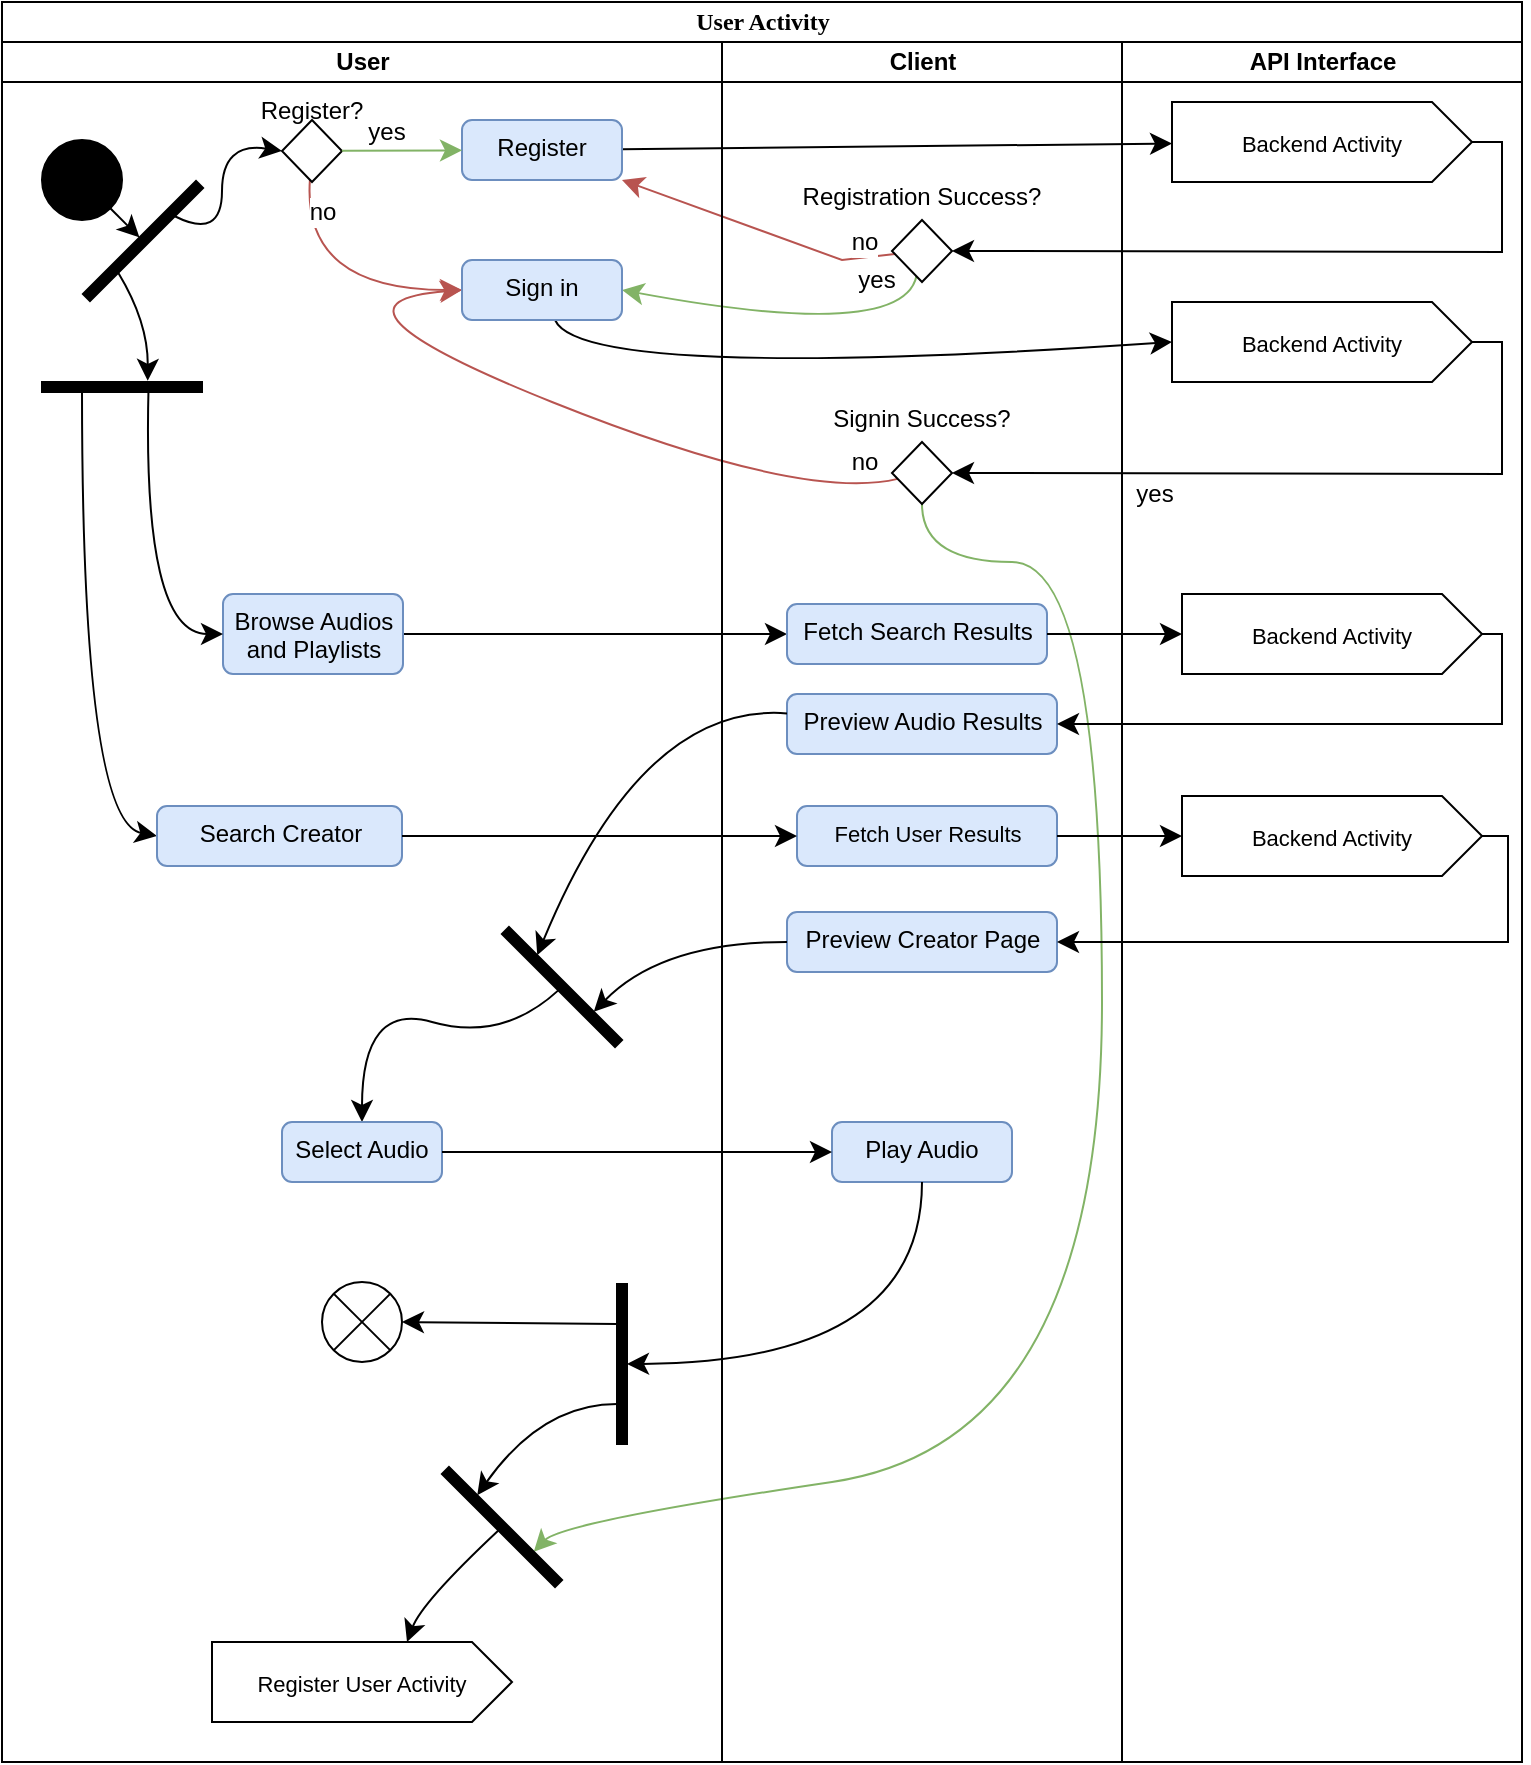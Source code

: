 <mxfile version="24.3.1" type="github">
  <diagram name="Page-1" id="0783ab3e-0a74-02c8-0abd-f7b4e66b4bec">
    <mxGraphModel dx="1709" dy="901" grid="1" gridSize="10" guides="1" tooltips="1" connect="1" arrows="1" fold="1" page="0" pageScale="1" pageWidth="850" pageHeight="1100" background="none" math="0" shadow="0">
      <root>
        <mxCell id="0" />
        <mxCell id="1" parent="0" />
        <mxCell id="1c1d494c118603dd-1" value="User Activity" style="swimlane;html=1;childLayout=stackLayout;startSize=20;rounded=0;shadow=0;comic=0;labelBackgroundColor=none;strokeWidth=1;fontFamily=Verdana;fontSize=12;align=center;" parent="1" vertex="1">
          <mxGeometry x="40" width="760" height="880" as="geometry" />
        </mxCell>
        <mxCell id="GuyPCth5NAUrWhtiXJ_c-11" style="edgeStyle=none;curved=0;rounded=0;orthogonalLoop=1;jettySize=auto;html=1;entryX=1;entryY=0.5;entryDx=0;entryDy=0;fontSize=12;startSize=8;endSize=8;exitX=1;exitY=0.5;exitDx=0;exitDy=0;exitPerimeter=0;" parent="1c1d494c118603dd-1" source="GuyPCth5NAUrWhtiXJ_c-9" target="GuyPCth5NAUrWhtiXJ_c-10" edge="1">
          <mxGeometry relative="1" as="geometry">
            <Array as="points">
              <mxPoint x="750" y="70" />
              <mxPoint x="750" y="125" />
            </Array>
          </mxGeometry>
        </mxCell>
        <mxCell id="GuyPCth5NAUrWhtiXJ_c-12" style="edgeStyle=none;curved=1;rounded=0;orthogonalLoop=1;jettySize=auto;html=1;fontSize=12;startSize=8;endSize=8;entryX=1;entryY=0.5;entryDx=0;entryDy=0;fillColor=#d5e8d4;strokeColor=#82b366;" parent="1c1d494c118603dd-1" source="GuyPCth5NAUrWhtiXJ_c-10" target="GuyPCth5NAUrWhtiXJ_c-37" edge="1">
          <mxGeometry relative="1" as="geometry">
            <mxPoint x="220.0" y="200.0" as="targetPoint" />
            <Array as="points">
              <mxPoint x="450" y="170" />
            </Array>
          </mxGeometry>
        </mxCell>
        <mxCell id="GuyPCth5NAUrWhtiXJ_c-17" value="yes" style="edgeLabel;html=1;align=center;verticalAlign=middle;resizable=0;points=[];fontSize=12;" parent="GuyPCth5NAUrWhtiXJ_c-12" vertex="1" connectable="0">
          <mxGeometry x="-0.262" y="-1" relative="1" as="geometry">
            <mxPoint x="17" y="-25" as="offset" />
          </mxGeometry>
        </mxCell>
        <mxCell id="GuyPCth5NAUrWhtiXJ_c-24" style="edgeStyle=none;curved=0;rounded=0;orthogonalLoop=1;jettySize=auto;html=1;fontSize=12;startSize=8;endSize=8;exitX=1;exitY=0.5;exitDx=0;exitDy=0;exitPerimeter=0;entryX=1;entryY=0.5;entryDx=0;entryDy=0;" parent="1c1d494c118603dd-1" source="GuyPCth5NAUrWhtiXJ_c-20" target="GuyPCth5NAUrWhtiXJ_c-23" edge="1">
          <mxGeometry relative="1" as="geometry">
            <mxPoint x="740" y="179" as="sourcePoint" />
            <mxPoint x="510" y="249" as="targetPoint" />
            <Array as="points">
              <mxPoint x="750" y="170" />
              <mxPoint x="750" y="236" />
            </Array>
          </mxGeometry>
        </mxCell>
        <mxCell id="GuyPCth5NAUrWhtiXJ_c-27" style="edgeStyle=none;curved=0;rounded=0;orthogonalLoop=1;jettySize=auto;html=1;fontSize=12;startSize=8;endSize=8;fillColor=#f8cecc;strokeColor=#b85450;entryX=1;entryY=1;entryDx=0;entryDy=0;" parent="1c1d494c118603dd-1" source="GuyPCth5NAUrWhtiXJ_c-10" target="GuyPCth5NAUrWhtiXJ_c-33" edge="1">
          <mxGeometry relative="1" as="geometry">
            <mxPoint x="290" y="130" as="targetPoint" />
            <Array as="points">
              <mxPoint x="420" y="129" />
            </Array>
          </mxGeometry>
        </mxCell>
        <mxCell id="GuyPCth5NAUrWhtiXJ_c-28" value="no" style="edgeLabel;html=1;align=center;verticalAlign=middle;resizable=0;points=[];fontSize=12;" parent="GuyPCth5NAUrWhtiXJ_c-27" vertex="1" connectable="0">
          <mxGeometry x="-0.236" y="-3" relative="1" as="geometry">
            <mxPoint x="36" y="3" as="offset" />
          </mxGeometry>
        </mxCell>
        <mxCell id="GuyPCth5NAUrWhtiXJ_c-36" style="edgeStyle=none;curved=1;rounded=0;orthogonalLoop=1;jettySize=auto;html=1;fontSize=12;startSize=8;endSize=8;" parent="1c1d494c118603dd-1" source="GuyPCth5NAUrWhtiXJ_c-33" target="GuyPCth5NAUrWhtiXJ_c-9" edge="1">
          <mxGeometry relative="1" as="geometry" />
        </mxCell>
        <mxCell id="GuyPCth5NAUrWhtiXJ_c-39" style="edgeStyle=none;curved=1;rounded=0;orthogonalLoop=1;jettySize=auto;html=1;entryX=0;entryY=0;entryDx=0;entryDy=20;entryPerimeter=0;fontSize=12;startSize=8;endSize=8;" parent="1c1d494c118603dd-1" source="GuyPCth5NAUrWhtiXJ_c-37" target="GuyPCth5NAUrWhtiXJ_c-20" edge="1">
          <mxGeometry relative="1" as="geometry">
            <Array as="points">
              <mxPoint x="290" y="190" />
            </Array>
          </mxGeometry>
        </mxCell>
        <mxCell id="GuyPCth5NAUrWhtiXJ_c-40" style="edgeStyle=none;curved=1;rounded=0;orthogonalLoop=1;jettySize=auto;html=1;entryX=0;entryY=0.5;entryDx=0;entryDy=0;fontSize=12;startSize=8;endSize=8;fillColor=#f8cecc;strokeColor=#b85450;" parent="1c1d494c118603dd-1" source="GuyPCth5NAUrWhtiXJ_c-23" target="GuyPCth5NAUrWhtiXJ_c-37" edge="1">
          <mxGeometry relative="1" as="geometry">
            <Array as="points">
              <mxPoint x="400" y="250" />
              <mxPoint x="150" y="150" />
            </Array>
          </mxGeometry>
        </mxCell>
        <mxCell id="GuyPCth5NAUrWhtiXJ_c-41" value="no" style="edgeLabel;html=1;align=center;verticalAlign=middle;resizable=0;points=[];fontSize=12;" parent="GuyPCth5NAUrWhtiXJ_c-40" vertex="1" connectable="0">
          <mxGeometry x="-0.826" y="1" relative="1" as="geometry">
            <mxPoint x="16" y="-18" as="offset" />
          </mxGeometry>
        </mxCell>
        <mxCell id="GuyPCth5NAUrWhtiXJ_c-46" style="edgeStyle=none;curved=1;rounded=0;orthogonalLoop=1;jettySize=auto;html=1;fontSize=12;startSize=8;endSize=8;exitX=0.5;exitY=1;exitDx=0;exitDy=0;fillColor=#d5e8d4;strokeColor=#82b366;entryX=0.75;entryY=0;entryDx=0;entryDy=0;" parent="1c1d494c118603dd-1" source="GuyPCth5NAUrWhtiXJ_c-23" target="GuyPCth5NAUrWhtiXJ_c-76" edge="1">
          <mxGeometry relative="1" as="geometry">
            <mxPoint x="290" y="470" as="targetPoint" />
            <Array as="points">
              <mxPoint x="460" y="280" />
              <mxPoint x="550" y="280" />
              <mxPoint x="550" y="720" />
              <mxPoint x="280" y="760" />
            </Array>
          </mxGeometry>
        </mxCell>
        <mxCell id="GuyPCth5NAUrWhtiXJ_c-47" value="yes" style="edgeLabel;html=1;align=center;verticalAlign=middle;resizable=0;points=[];fontSize=12;" parent="GuyPCth5NAUrWhtiXJ_c-46" vertex="1" connectable="0">
          <mxGeometry x="-0.607" relative="1" as="geometry">
            <mxPoint x="26" y="-83" as="offset" />
          </mxGeometry>
        </mxCell>
        <mxCell id="GuyPCth5NAUrWhtiXJ_c-87" style="edgeStyle=none;curved=1;rounded=0;orthogonalLoop=1;jettySize=auto;html=1;fontSize=12;startSize=8;endSize=8;entryX=0;entryY=0.5;entryDx=0;entryDy=0;" parent="1c1d494c118603dd-1" source="GuyPCth5NAUrWhtiXJ_c-31" target="GuyPCth5NAUrWhtiXJ_c-114" edge="1">
          <mxGeometry relative="1" as="geometry">
            <mxPoint x="630" y="340" as="targetPoint" />
          </mxGeometry>
        </mxCell>
        <mxCell id="1c1d494c118603dd-2" value="User" style="swimlane;html=1;startSize=20;" parent="1c1d494c118603dd-1" vertex="1">
          <mxGeometry y="20" width="360" height="860" as="geometry" />
        </mxCell>
        <mxCell id="GuyPCth5NAUrWhtiXJ_c-2" style="edgeStyle=none;curved=1;rounded=0;orthogonalLoop=1;jettySize=auto;html=1;fontSize=12;startSize=8;endSize=8;entryX=0.5;entryY=0;entryDx=0;entryDy=0;" parent="1c1d494c118603dd-2" source="60571a20871a0731-4" target="GuyPCth5NAUrWhtiXJ_c-72" edge="1">
          <mxGeometry relative="1" as="geometry">
            <mxPoint x="69.482" y="98.482" as="targetPoint" />
          </mxGeometry>
        </mxCell>
        <mxCell id="60571a20871a0731-4" value="" style="ellipse;whiteSpace=wrap;html=1;rounded=0;shadow=0;comic=0;labelBackgroundColor=none;strokeWidth=1;fillColor=#000000;fontFamily=Verdana;fontSize=12;align=center;" parent="1c1d494c118603dd-2" vertex="1">
          <mxGeometry x="20" y="49" width="40" height="40" as="geometry" />
        </mxCell>
        <mxCell id="GuyPCth5NAUrWhtiXJ_c-4" style="edgeStyle=none;curved=1;rounded=0;orthogonalLoop=1;jettySize=auto;html=1;entryX=0;entryY=0.5;entryDx=0;entryDy=0;fontSize=12;startSize=8;endSize=8;exitX=0.75;exitY=1;exitDx=0;exitDy=0;" parent="1c1d494c118603dd-2" source="GuyPCth5NAUrWhtiXJ_c-72" target="GuyPCth5NAUrWhtiXJ_c-3" edge="1">
          <mxGeometry relative="1" as="geometry">
            <mxPoint x="83.856" y="87.842" as="sourcePoint" />
            <mxPoint x="139.39" y="68.76" as="targetPoint" />
            <Array as="points">
              <mxPoint x="110" y="99" />
              <mxPoint x="110" y="50" />
            </Array>
          </mxGeometry>
        </mxCell>
        <mxCell id="GuyPCth5NAUrWhtiXJ_c-32" style="edgeStyle=none;curved=1;rounded=0;orthogonalLoop=1;jettySize=auto;html=1;fontSize=12;startSize=8;endSize=8;entryX=-0.116;entryY=0.433;entryDx=0;entryDy=0;entryPerimeter=0;exitX=0.25;exitY=1;exitDx=0;exitDy=0;" parent="1c1d494c118603dd-2" source="GuyPCth5NAUrWhtiXJ_c-72" edge="1">
          <mxGeometry relative="1" as="geometry">
            <mxPoint x="54.018" y="121.018" as="sourcePoint" />
            <mxPoint x="72.86" y="169.42" as="targetPoint" />
            <Array as="points">
              <mxPoint x="73" y="140" />
            </Array>
          </mxGeometry>
        </mxCell>
        <mxCell id="GuyPCth5NAUrWhtiXJ_c-18" style="edgeStyle=none;curved=1;rounded=0;orthogonalLoop=1;jettySize=auto;html=1;entryX=0;entryY=0.5;entryDx=0;entryDy=0;fontSize=12;startSize=8;endSize=8;fillColor=#f8cecc;strokeColor=#b85450;" parent="1c1d494c118603dd-2" source="GuyPCth5NAUrWhtiXJ_c-3" target="GuyPCth5NAUrWhtiXJ_c-37" edge="1">
          <mxGeometry relative="1" as="geometry">
            <mxPoint x="197.5" y="170.0" as="targetPoint" />
            <Array as="points">
              <mxPoint x="150" y="124" />
            </Array>
          </mxGeometry>
        </mxCell>
        <mxCell id="GuyPCth5NAUrWhtiXJ_c-19" value="no" style="edgeLabel;html=1;align=center;verticalAlign=middle;resizable=0;points=[];fontSize=12;" parent="GuyPCth5NAUrWhtiXJ_c-18" vertex="1" connectable="0">
          <mxGeometry x="-0.804" y="-2" relative="1" as="geometry">
            <mxPoint x="9" y="3" as="offset" />
          </mxGeometry>
        </mxCell>
        <mxCell id="GuyPCth5NAUrWhtiXJ_c-3" value="Register?&#xa;&#xa;&#xa;" style="rhombus;" parent="1c1d494c118603dd-2" vertex="1">
          <mxGeometry x="140" y="39" width="30" height="31" as="geometry" />
        </mxCell>
        <mxCell id="GuyPCth5NAUrWhtiXJ_c-31" value="Browse Audios and Playlists" style="html=1;align=center;verticalAlign=top;rounded=1;absoluteArcSize=1;arcSize=10;dashed=0;whiteSpace=wrap;fillColor=#dae8fc;strokeColor=#6c8ebf;" parent="1c1d494c118603dd-2" vertex="1">
          <mxGeometry x="110.5" y="276" width="90" height="40" as="geometry" />
        </mxCell>
        <mxCell id="GuyPCth5NAUrWhtiXJ_c-33" value="Register" style="html=1;align=center;verticalAlign=top;rounded=1;absoluteArcSize=1;arcSize=10;dashed=0;whiteSpace=wrap;fillColor=#dae8fc;strokeColor=#6c8ebf;" parent="1c1d494c118603dd-2" vertex="1">
          <mxGeometry x="230" y="39" width="80" height="30" as="geometry" />
        </mxCell>
        <mxCell id="GuyPCth5NAUrWhtiXJ_c-6" style="edgeStyle=none;curved=1;rounded=0;orthogonalLoop=1;jettySize=auto;html=1;fontSize=12;startSize=8;endSize=8;fillColor=#d5e8d4;strokeColor=#82b366;" parent="1c1d494c118603dd-2" source="GuyPCth5NAUrWhtiXJ_c-3" target="GuyPCth5NAUrWhtiXJ_c-33" edge="1">
          <mxGeometry relative="1" as="geometry" />
        </mxCell>
        <mxCell id="GuyPCth5NAUrWhtiXJ_c-7" value="yes" style="edgeLabel;html=1;align=center;verticalAlign=middle;resizable=0;points=[];fontSize=12;" parent="GuyPCth5NAUrWhtiXJ_c-6" vertex="1" connectable="0">
          <mxGeometry x="-0.418" y="-1" relative="1" as="geometry">
            <mxPoint x="4" y="-11" as="offset" />
          </mxGeometry>
        </mxCell>
        <mxCell id="GuyPCth5NAUrWhtiXJ_c-37" value="Sign in" style="html=1;align=center;verticalAlign=top;rounded=1;absoluteArcSize=1;arcSize=10;dashed=0;whiteSpace=wrap;fillColor=#dae8fc;strokeColor=#6c8ebf;" parent="1c1d494c118603dd-2" vertex="1">
          <mxGeometry x="230" y="109" width="80" height="30" as="geometry" />
        </mxCell>
        <mxCell id="GuyPCth5NAUrWhtiXJ_c-44" style="edgeStyle=none;curved=1;rounded=0;orthogonalLoop=1;jettySize=auto;html=1;fontSize=12;startSize=8;endSize=8;exitX=0.666;exitY=0.42;exitDx=0;exitDy=0;exitPerimeter=0;entryX=0;entryY=0.5;entryDx=0;entryDy=0;" parent="1c1d494c118603dd-2" source="GuyPCth5NAUrWhtiXJ_c-69" target="GuyPCth5NAUrWhtiXJ_c-31" edge="1">
          <mxGeometry relative="1" as="geometry">
            <mxPoint x="70" y="175" as="sourcePoint" />
            <Array as="points">
              <mxPoint x="70" y="296" />
            </Array>
          </mxGeometry>
        </mxCell>
        <mxCell id="GuyPCth5NAUrWhtiXJ_c-63" style="edgeStyle=none;curved=1;rounded=0;orthogonalLoop=1;jettySize=auto;html=1;fontSize=12;startSize=8;endSize=8;entryX=0;entryY=0.5;entryDx=0;entryDy=0;" parent="1c1d494c118603dd-2" target="GuyPCth5NAUrWhtiXJ_c-64" edge="1">
          <mxGeometry relative="1" as="geometry">
            <mxPoint x="40" y="310.0" as="targetPoint" />
            <mxPoint x="40" y="175" as="sourcePoint" />
            <Array as="points">
              <mxPoint x="40" y="390" />
            </Array>
          </mxGeometry>
        </mxCell>
        <mxCell id="GuyPCth5NAUrWhtiXJ_c-64" value="Search Creator" style="html=1;align=center;verticalAlign=top;rounded=1;absoluteArcSize=1;arcSize=10;dashed=0;whiteSpace=wrap;fillColor=#dae8fc;strokeColor=#6c8ebf;" parent="1c1d494c118603dd-2" vertex="1">
          <mxGeometry x="77.5" y="382" width="122.5" height="30" as="geometry" />
        </mxCell>
        <mxCell id="GuyPCth5NAUrWhtiXJ_c-103" style="edgeStyle=none;curved=1;rounded=0;orthogonalLoop=1;jettySize=auto;html=1;entryX=0.5;entryY=0;entryDx=0;entryDy=0;fontSize=12;startSize=8;endSize=8;" parent="1c1d494c118603dd-2" source="GuyPCth5NAUrWhtiXJ_c-68" target="GuyPCth5NAUrWhtiXJ_c-97" edge="1">
          <mxGeometry relative="1" as="geometry">
            <Array as="points">
              <mxPoint x="250" y="500" />
              <mxPoint x="180" y="480" />
            </Array>
          </mxGeometry>
        </mxCell>
        <mxCell id="GuyPCth5NAUrWhtiXJ_c-68" value="" style="rounded=0;whiteSpace=wrap;html=1;fillColor=#000000;rotation=45;" parent="1c1d494c118603dd-2" vertex="1">
          <mxGeometry x="240" y="470" width="80" height="5" as="geometry" />
        </mxCell>
        <mxCell id="GuyPCth5NAUrWhtiXJ_c-69" value="" style="rounded=0;whiteSpace=wrap;html=1;fillColor=#000000;rotation=0;" parent="1c1d494c118603dd-2" vertex="1">
          <mxGeometry x="20" y="170" width="80" height="5" as="geometry" />
        </mxCell>
        <mxCell id="GuyPCth5NAUrWhtiXJ_c-72" value="" style="rounded=0;whiteSpace=wrap;html=1;fillColor=#000000;rotation=-45;" parent="1c1d494c118603dd-2" vertex="1">
          <mxGeometry x="30.5" y="97" width="80" height="5" as="geometry" />
        </mxCell>
        <mxCell id="GuyPCth5NAUrWhtiXJ_c-112" style="edgeStyle=none;curved=1;rounded=0;orthogonalLoop=1;jettySize=auto;html=1;fontSize=12;startSize=8;endSize=8;entryX=0;entryY=0;entryDx=97.5;entryDy=0;entryPerimeter=0;" parent="1c1d494c118603dd-2" source="GuyPCth5NAUrWhtiXJ_c-76" target="GuyPCth5NAUrWhtiXJ_c-113" edge="1">
          <mxGeometry relative="1" as="geometry">
            <mxPoint x="190" y="800" as="targetPoint" />
            <Array as="points">
              <mxPoint x="210" y="780" />
            </Array>
          </mxGeometry>
        </mxCell>
        <mxCell id="GuyPCth5NAUrWhtiXJ_c-76" value="" style="rounded=0;whiteSpace=wrap;html=1;fillColor=#000000;rotation=45;" parent="1c1d494c118603dd-2" vertex="1">
          <mxGeometry x="210" y="740" width="80" height="5" as="geometry" />
        </mxCell>
        <mxCell id="GuyPCth5NAUrWhtiXJ_c-107" style="edgeStyle=none;curved=1;rounded=0;orthogonalLoop=1;jettySize=auto;html=1;fontSize=12;startSize=8;endSize=8;exitX=0.25;exitY=1;exitDx=0;exitDy=0;entryX=1;entryY=0.5;entryDx=0;entryDy=0;" parent="1c1d494c118603dd-2" source="GuyPCth5NAUrWhtiXJ_c-80" target="GuyPCth5NAUrWhtiXJ_c-120" edge="1">
          <mxGeometry relative="1" as="geometry">
            <mxPoint x="270" y="590" as="targetPoint" />
          </mxGeometry>
        </mxCell>
        <mxCell id="GuyPCth5NAUrWhtiXJ_c-108" style="edgeStyle=none;curved=1;rounded=0;orthogonalLoop=1;jettySize=auto;html=1;entryX=0.25;entryY=0;entryDx=0;entryDy=0;fontSize=12;startSize=8;endSize=8;exitX=0.75;exitY=1;exitDx=0;exitDy=0;" parent="1c1d494c118603dd-2" source="GuyPCth5NAUrWhtiXJ_c-80" target="GuyPCth5NAUrWhtiXJ_c-76" edge="1">
          <mxGeometry relative="1" as="geometry">
            <Array as="points">
              <mxPoint x="270" y="681" />
            </Array>
          </mxGeometry>
        </mxCell>
        <mxCell id="GuyPCth5NAUrWhtiXJ_c-80" value="" style="rounded=0;whiteSpace=wrap;html=1;fillColor=#000000;rotation=90;" parent="1c1d494c118603dd-2" vertex="1">
          <mxGeometry x="270" y="658.5" width="80" height="5" as="geometry" />
        </mxCell>
        <mxCell id="GuyPCth5NAUrWhtiXJ_c-97" value="Select Audio" style="html=1;align=center;verticalAlign=top;rounded=1;absoluteArcSize=1;arcSize=10;dashed=0;whiteSpace=wrap;fillColor=#dae8fc;strokeColor=#6c8ebf;" parent="1c1d494c118603dd-2" vertex="1">
          <mxGeometry x="140" y="540" width="80" height="30" as="geometry" />
        </mxCell>
        <mxCell id="GuyPCth5NAUrWhtiXJ_c-113" value="&lt;font style=&quot;font-size: 11px;&quot;&gt;Register User Activity&lt;/font&gt;" style="html=1;shape=mxgraph.infographic.ribbonSimple;notch1=0;notch2=20;align=center;verticalAlign=middle;fontSize=14;fontStyle=0;fillColor=#FFFFFF;whiteSpace=wrap;" parent="1c1d494c118603dd-2" vertex="1">
          <mxGeometry x="105" y="800" width="150" height="40" as="geometry" />
        </mxCell>
        <mxCell id="GuyPCth5NAUrWhtiXJ_c-120" value="" style="shape=sumEllipse;perimeter=ellipsePerimeter;html=1;backgroundOutline=1;" parent="1c1d494c118603dd-2" vertex="1">
          <mxGeometry x="160" y="620" width="40" height="40" as="geometry" />
        </mxCell>
        <mxCell id="1c1d494c118603dd-3" value="Client" style="swimlane;html=1;startSize=20;" parent="1c1d494c118603dd-1" vertex="1">
          <mxGeometry x="360" y="20" width="200" height="860" as="geometry" />
        </mxCell>
        <mxCell id="GuyPCth5NAUrWhtiXJ_c-10" value="Registration Success?&#xa;&#xa;&#xa;&#xa;" style="rhombus;" parent="1c1d494c118603dd-3" vertex="1">
          <mxGeometry x="85" y="89" width="30" height="31" as="geometry" />
        </mxCell>
        <mxCell id="GuyPCth5NAUrWhtiXJ_c-23" value="Signin Success?&#xa;&#xa;&#xa;&#xa;" style="rhombus;" parent="1c1d494c118603dd-3" vertex="1">
          <mxGeometry x="85" y="200" width="30" height="31" as="geometry" />
        </mxCell>
        <mxCell id="GuyPCth5NAUrWhtiXJ_c-89" value="Preview Audio Results" style="html=1;align=center;verticalAlign=top;rounded=1;absoluteArcSize=1;arcSize=10;dashed=0;whiteSpace=wrap;fillColor=#dae8fc;strokeColor=#6c8ebf;" parent="1c1d494c118603dd-3" vertex="1">
          <mxGeometry x="32.5" y="326" width="135" height="30" as="geometry" />
        </mxCell>
        <mxCell id="GuyPCth5NAUrWhtiXJ_c-96" value="Preview Creator Page" style="html=1;align=center;verticalAlign=top;rounded=1;absoluteArcSize=1;arcSize=10;dashed=0;whiteSpace=wrap;fillColor=#dae8fc;strokeColor=#6c8ebf;" parent="1c1d494c118603dd-3" vertex="1">
          <mxGeometry x="32.5" y="435" width="135" height="30" as="geometry" />
        </mxCell>
        <mxCell id="GuyPCth5NAUrWhtiXJ_c-60" value="Play Audio" style="html=1;align=center;verticalAlign=top;rounded=1;absoluteArcSize=1;arcSize=10;dashed=0;whiteSpace=wrap;fillColor=#dae8fc;strokeColor=#6c8ebf;" parent="1c1d494c118603dd-3" vertex="1">
          <mxGeometry x="55" y="540" width="90" height="30" as="geometry" />
        </mxCell>
        <mxCell id="GuyPCth5NAUrWhtiXJ_c-114" value="Fetch Search Results" style="html=1;align=center;verticalAlign=top;rounded=1;absoluteArcSize=1;arcSize=10;dashed=0;whiteSpace=wrap;fillColor=#dae8fc;strokeColor=#6c8ebf;" parent="1c1d494c118603dd-3" vertex="1">
          <mxGeometry x="32.5" y="281" width="130" height="30" as="geometry" />
        </mxCell>
        <mxCell id="GuyPCth5NAUrWhtiXJ_c-116" value="&lt;span style=&quot;font-size: 11px;&quot;&gt;Fetch User Results&lt;/span&gt;" style="html=1;align=center;verticalAlign=top;rounded=1;absoluteArcSize=1;arcSize=10;dashed=0;whiteSpace=wrap;fillColor=#dae8fc;strokeColor=#6c8ebf;" parent="1c1d494c118603dd-3" vertex="1">
          <mxGeometry x="37.5" y="382" width="130" height="30" as="geometry" />
        </mxCell>
        <mxCell id="GuyPCth5NAUrWhtiXJ_c-8" value="API Interface" style="swimlane;html=1;startSize=20;" parent="1c1d494c118603dd-1" vertex="1">
          <mxGeometry x="560" y="20" width="200" height="860" as="geometry" />
        </mxCell>
        <mxCell id="GuyPCth5NAUrWhtiXJ_c-9" value="&lt;span style=&quot;font-size: 11px;&quot;&gt;Backend Activity&lt;/span&gt;" style="html=1;shape=mxgraph.infographic.ribbonSimple;notch1=0;notch2=20;align=center;verticalAlign=middle;fontSize=14;fontStyle=0;fillColor=#FFFFFF;whiteSpace=wrap;" parent="GuyPCth5NAUrWhtiXJ_c-8" vertex="1">
          <mxGeometry x="25" y="30" width="150" height="40" as="geometry" />
        </mxCell>
        <mxCell id="GuyPCth5NAUrWhtiXJ_c-20" value="&lt;span style=&quot;font-size: 11px;&quot;&gt;Backend Activity&lt;/span&gt;" style="html=1;shape=mxgraph.infographic.ribbonSimple;notch1=0;notch2=20;align=center;verticalAlign=middle;fontSize=14;fontStyle=0;fillColor=#FFFFFF;whiteSpace=wrap;" parent="GuyPCth5NAUrWhtiXJ_c-8" vertex="1">
          <mxGeometry x="25" y="130" width="150" height="40" as="geometry" />
        </mxCell>
        <mxCell id="GuyPCth5NAUrWhtiXJ_c-88" value="&lt;span style=&quot;font-size: 11px;&quot;&gt;Backend Activity&lt;/span&gt;" style="html=1;shape=mxgraph.infographic.ribbonSimple;notch1=0;notch2=20;align=center;verticalAlign=middle;fontSize=14;fontStyle=0;fillColor=#FFFFFF;whiteSpace=wrap;" parent="GuyPCth5NAUrWhtiXJ_c-8" vertex="1">
          <mxGeometry x="30" y="276" width="150" height="40" as="geometry" />
        </mxCell>
        <mxCell id="GuyPCth5NAUrWhtiXJ_c-93" value="&lt;font style=&quot;font-size: 11px;&quot;&gt;Backend Activity&lt;/font&gt;" style="html=1;shape=mxgraph.infographic.ribbonSimple;notch1=0;notch2=20;align=center;verticalAlign=middle;fontSize=14;fontStyle=0;fillColor=#FFFFFF;whiteSpace=wrap;" parent="GuyPCth5NAUrWhtiXJ_c-8" vertex="1">
          <mxGeometry x="30" y="377" width="150" height="40" as="geometry" />
        </mxCell>
        <mxCell id="GuyPCth5NAUrWhtiXJ_c-90" style="edgeStyle=none;curved=0;rounded=0;orthogonalLoop=1;jettySize=auto;html=1;entryX=1;entryY=0.5;entryDx=0;entryDy=0;fontSize=12;startSize=8;endSize=8;exitX=1;exitY=0.5;exitDx=0;exitDy=0;exitPerimeter=0;" parent="1c1d494c118603dd-1" source="GuyPCth5NAUrWhtiXJ_c-88" target="GuyPCth5NAUrWhtiXJ_c-89" edge="1">
          <mxGeometry relative="1" as="geometry">
            <Array as="points">
              <mxPoint x="750" y="316" />
              <mxPoint x="750" y="361" />
            </Array>
          </mxGeometry>
        </mxCell>
        <mxCell id="GuyPCth5NAUrWhtiXJ_c-95" style="edgeStyle=none;curved=0;rounded=0;orthogonalLoop=1;jettySize=auto;html=1;entryX=1;entryY=0.5;entryDx=0;entryDy=0;fontSize=12;startSize=8;endSize=8;exitX=1;exitY=0.5;exitDx=0;exitDy=0;exitPerimeter=0;" parent="1c1d494c118603dd-1" source="GuyPCth5NAUrWhtiXJ_c-93" target="GuyPCth5NAUrWhtiXJ_c-96" edge="1">
          <mxGeometry relative="1" as="geometry">
            <mxPoint x="743" y="450" as="sourcePoint" />
            <mxPoint x="530" y="470" as="targetPoint" />
            <Array as="points">
              <mxPoint x="753" y="417" />
              <mxPoint x="753" y="470" />
            </Array>
          </mxGeometry>
        </mxCell>
        <mxCell id="GuyPCth5NAUrWhtiXJ_c-101" style="edgeStyle=none;curved=1;rounded=0;orthogonalLoop=1;jettySize=auto;html=1;entryX=0.75;entryY=0;entryDx=0;entryDy=0;fontSize=12;startSize=8;endSize=8;" parent="1c1d494c118603dd-1" source="GuyPCth5NAUrWhtiXJ_c-96" target="GuyPCth5NAUrWhtiXJ_c-68" edge="1">
          <mxGeometry relative="1" as="geometry">
            <Array as="points">
              <mxPoint x="330" y="470" />
            </Array>
          </mxGeometry>
        </mxCell>
        <mxCell id="GuyPCth5NAUrWhtiXJ_c-102" style="edgeStyle=none;curved=1;rounded=0;orthogonalLoop=1;jettySize=auto;html=1;entryX=0.25;entryY=0;entryDx=0;entryDy=0;fontSize=12;startSize=8;endSize=8;" parent="1c1d494c118603dd-1" source="GuyPCth5NAUrWhtiXJ_c-89" target="GuyPCth5NAUrWhtiXJ_c-68" edge="1">
          <mxGeometry relative="1" as="geometry">
            <Array as="points">
              <mxPoint x="320" y="350" />
            </Array>
          </mxGeometry>
        </mxCell>
        <mxCell id="GuyPCth5NAUrWhtiXJ_c-104" style="edgeStyle=none;curved=1;rounded=0;orthogonalLoop=1;jettySize=auto;html=1;fontSize=12;startSize=8;endSize=8;entryX=0;entryY=0.5;entryDx=0;entryDy=0;" parent="1c1d494c118603dd-1" source="GuyPCth5NAUrWhtiXJ_c-97" target="GuyPCth5NAUrWhtiXJ_c-60" edge="1">
          <mxGeometry relative="1" as="geometry">
            <mxPoint x="410.0" y="580" as="targetPoint" />
          </mxGeometry>
        </mxCell>
        <mxCell id="GuyPCth5NAUrWhtiXJ_c-105" style="edgeStyle=none;curved=1;rounded=0;orthogonalLoop=1;jettySize=auto;html=1;entryX=0.5;entryY=0;entryDx=0;entryDy=0;fontSize=12;startSize=8;endSize=8;exitX=0.5;exitY=1;exitDx=0;exitDy=0;" parent="1c1d494c118603dd-1" source="GuyPCth5NAUrWhtiXJ_c-60" target="GuyPCth5NAUrWhtiXJ_c-80" edge="1">
          <mxGeometry relative="1" as="geometry">
            <Array as="points">
              <mxPoint x="460" y="680" />
            </Array>
          </mxGeometry>
        </mxCell>
        <mxCell id="GuyPCth5NAUrWhtiXJ_c-115" style="edgeStyle=none;curved=1;rounded=0;orthogonalLoop=1;jettySize=auto;html=1;entryX=0;entryY=0;entryDx=0;entryDy=20;entryPerimeter=0;fontSize=12;startSize=8;endSize=8;" parent="1c1d494c118603dd-1" source="GuyPCth5NAUrWhtiXJ_c-114" target="GuyPCth5NAUrWhtiXJ_c-88" edge="1">
          <mxGeometry relative="1" as="geometry" />
        </mxCell>
        <mxCell id="GuyPCth5NAUrWhtiXJ_c-92" style="edgeStyle=none;curved=1;rounded=0;orthogonalLoop=1;jettySize=auto;html=1;fontSize=12;startSize=8;endSize=8;entryX=0;entryY=0.5;entryDx=0;entryDy=0;" parent="1c1d494c118603dd-1" source="GuyPCth5NAUrWhtiXJ_c-64" target="GuyPCth5NAUrWhtiXJ_c-116" edge="1">
          <mxGeometry relative="1" as="geometry">
            <mxPoint x="590.0" y="417" as="targetPoint" />
          </mxGeometry>
        </mxCell>
        <mxCell id="GuyPCth5NAUrWhtiXJ_c-119" style="edgeStyle=none;curved=1;rounded=0;orthogonalLoop=1;jettySize=auto;html=1;entryX=0;entryY=0;entryDx=0;entryDy=20;entryPerimeter=0;fontSize=12;startSize=8;endSize=8;" parent="1c1d494c118603dd-1" source="GuyPCth5NAUrWhtiXJ_c-116" target="GuyPCth5NAUrWhtiXJ_c-93" edge="1">
          <mxGeometry relative="1" as="geometry" />
        </mxCell>
      </root>
    </mxGraphModel>
  </diagram>
</mxfile>
